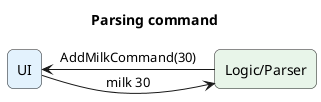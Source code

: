 @startuml
' ===== Parsing command =====
title Parsing command

skinparam shadowing false
skinparam defaultFontName Arial
skinparam rectangle {
  RoundCorner 12
  FontSize 14
}

rectangle "UI" as UI #E3F2FD
rectangle "Logic/Parser" as P #E8F5E9

UI -right-> P : milk 30
P -left-> UI  : AddMilkCommand(30)

@enduml